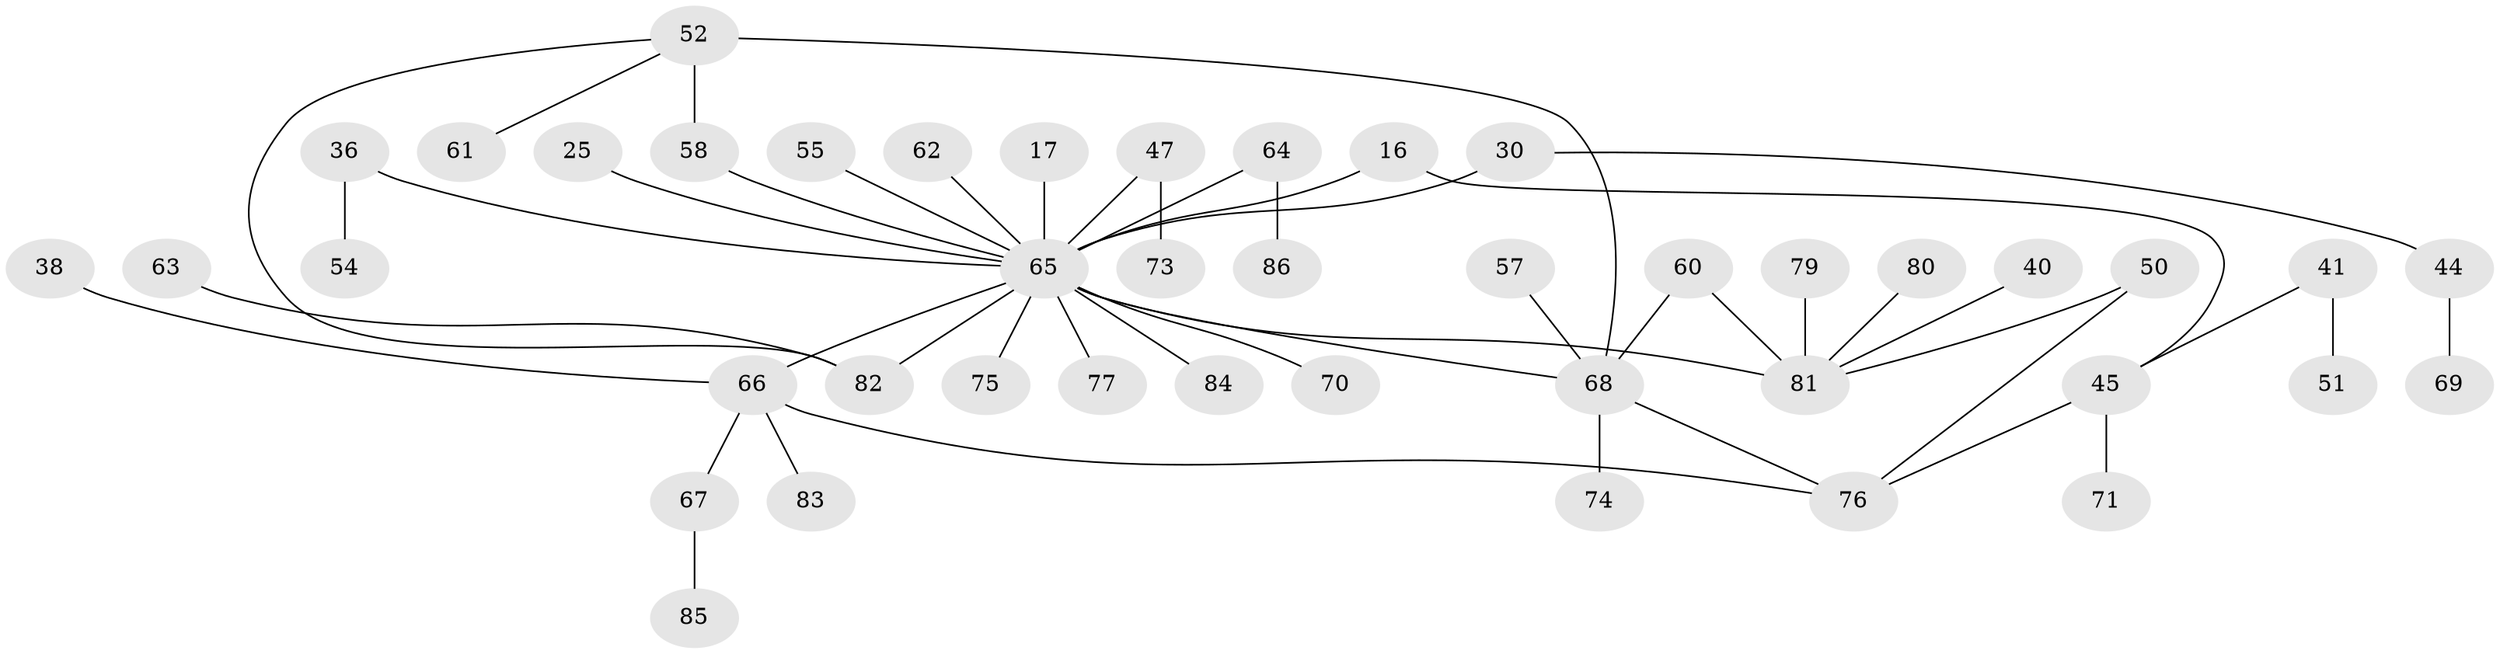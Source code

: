 // original degree distribution, {7: 0.011627906976744186, 5: 0.046511627906976744, 3: 0.16279069767441862, 4: 0.06976744186046512, 6: 0.023255813953488372, 2: 0.3488372093023256, 1: 0.3372093023255814}
// Generated by graph-tools (version 1.1) at 2025/45/03/04/25 21:45:16]
// undirected, 43 vertices, 48 edges
graph export_dot {
graph [start="1"]
  node [color=gray90,style=filled];
  16;
  17;
  25;
  30;
  36;
  38;
  40;
  41;
  44;
  45 [super="+19"];
  47 [super="+27+35"];
  50;
  51;
  52 [super="+15+46"];
  54;
  55;
  57;
  58;
  60;
  61;
  62 [super="+42"];
  63;
  64;
  65 [super="+8+11+13+6+21+9+26+29"];
  66 [super="+20+33+49+53"];
  67;
  68 [super="+14+10+48"];
  69;
  70;
  71;
  73;
  74;
  75;
  76 [super="+59"];
  77;
  79;
  80;
  81 [super="+39+43+78+72"];
  82 [super="+12"];
  83;
  84;
  85;
  86;
  16 -- 45;
  16 -- 65;
  17 -- 65;
  25 -- 65;
  30 -- 44;
  30 -- 65;
  36 -- 54;
  36 -- 65;
  38 -- 66;
  40 -- 81;
  41 -- 51;
  41 -- 45;
  44 -- 69;
  45 -- 71;
  45 -- 76 [weight=2];
  47 -- 73;
  47 -- 65;
  50 -- 76;
  50 -- 81;
  52 -- 58;
  52 -- 68 [weight=2];
  52 -- 61;
  52 -- 82;
  55 -- 65;
  57 -- 68;
  58 -- 65;
  60 -- 81;
  60 -- 68;
  62 -- 65 [weight=2];
  63 -- 82;
  64 -- 86;
  64 -- 65;
  65 -- 77;
  65 -- 75;
  65 -- 66 [weight=2];
  65 -- 70;
  65 -- 68;
  65 -- 84;
  65 -- 82;
  65 -- 81 [weight=2];
  66 -- 83;
  66 -- 76 [weight=2];
  66 -- 67;
  67 -- 85;
  68 -- 76;
  68 -- 74;
  79 -- 81;
  80 -- 81;
}
